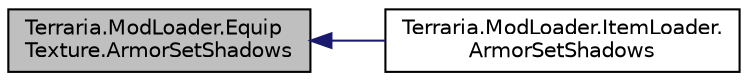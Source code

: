 digraph "Terraria.ModLoader.EquipTexture.ArmorSetShadows"
{
  edge [fontname="Helvetica",fontsize="10",labelfontname="Helvetica",labelfontsize="10"];
  node [fontname="Helvetica",fontsize="10",shape=record];
  rankdir="LR";
  Node4 [label="Terraria.ModLoader.Equip\lTexture.ArmorSetShadows",height=0.2,width=0.4,color="black", fillcolor="grey75", style="filled", fontcolor="black"];
  Node4 -> Node5 [dir="back",color="midnightblue",fontsize="10",style="solid",fontname="Helvetica"];
  Node5 [label="Terraria.ModLoader.ItemLoader.\lArmorSetShadows",height=0.2,width=0.4,color="black", fillcolor="white", style="filled",URL="$class_terraria_1_1_mod_loader_1_1_item_loader.html#afa662b41f42817230101c10acad7ae47",tooltip="If the player&#39;s head texture&#39;s IsVanitySet returns true, calls the equipment texture&#39;s ArmorSetShadow..."];
}
